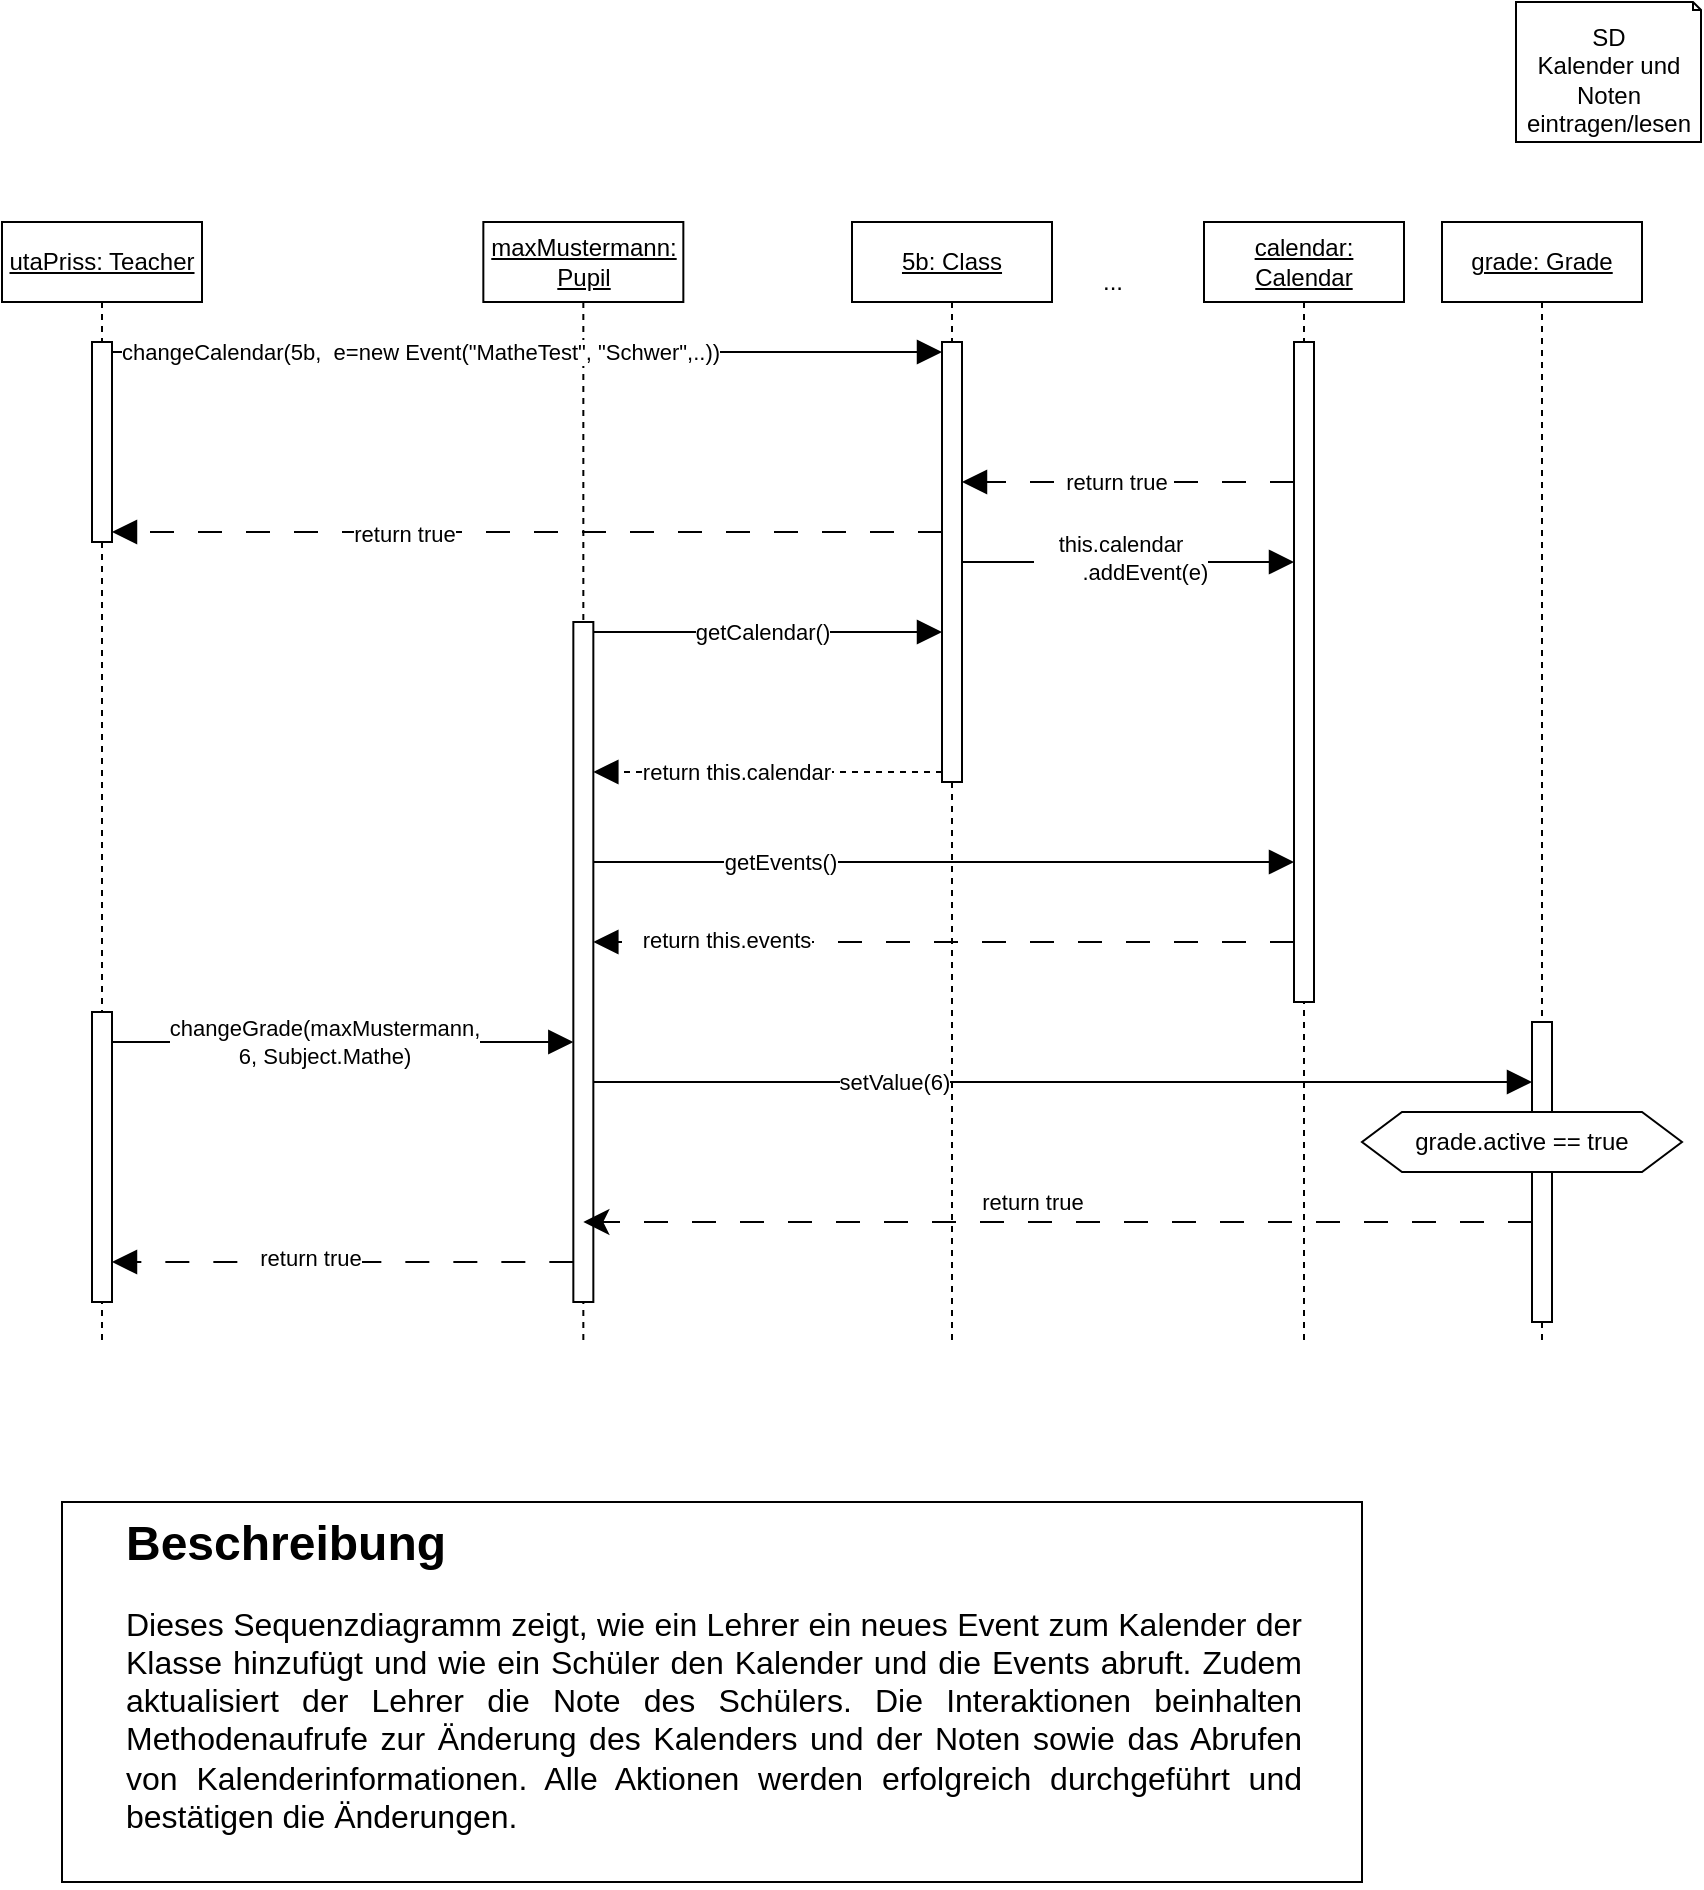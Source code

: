 <mxfile version="24.2.5" type="github">
  <diagram name="Page-1" id="lqil6zeCuKkwjWcCTeRo">
    <mxGraphModel dx="3088" dy="921" grid="1" gridSize="10" guides="1" tooltips="1" connect="1" arrows="1" fold="1" page="1" pageScale="1" pageWidth="850" pageHeight="1100" math="0" shadow="0">
      <root>
        <mxCell id="0" />
        <mxCell id="1" parent="0" />
        <mxCell id="LGZqytboxsc6lPR2mBcq-13" value="SD&lt;div&gt;Kalender und Noten&lt;/div&gt;&lt;div&gt;eintragen/lesen&lt;/div&gt;" style="shape=note2;boundedLbl=1;whiteSpace=wrap;html=1;size=4;verticalAlign=top;align=center;" parent="1" vertex="1">
          <mxGeometry x="-943" width="92.5" height="70" as="geometry" />
        </mxCell>
        <mxCell id="LGZqytboxsc6lPR2mBcq-44" value="&lt;u&gt;maxMustermann: Pupil&lt;/u&gt;" style="shape=umlLifeline;perimeter=lifelinePerimeter;whiteSpace=wrap;html=1;container=1;dropTarget=0;collapsible=0;recursiveResize=0;outlineConnect=0;portConstraint=eastwest;newEdgeStyle={&quot;edgeStyle&quot;:&quot;elbowEdgeStyle&quot;,&quot;elbow&quot;:&quot;vertical&quot;,&quot;curved&quot;:0,&quot;rounded&quot;:0};" parent="1" vertex="1">
          <mxGeometry x="-1459.33" y="110" width="100" height="560" as="geometry" />
        </mxCell>
        <mxCell id="LGZqytboxsc6lPR2mBcq-45" value="" style="html=1;points=[[0,0,0,0,5],[0,1,0,0,-5],[1,0,0,0,5],[1,1,0,0,-5]];perimeter=orthogonalPerimeter;outlineConnect=0;targetShapes=umlLifeline;portConstraint=eastwest;newEdgeStyle={&quot;curved&quot;:0,&quot;rounded&quot;:0};" parent="LGZqytboxsc6lPR2mBcq-44" vertex="1">
          <mxGeometry x="45" y="200" width="10" height="340" as="geometry" />
        </mxCell>
        <mxCell id="LGZqytboxsc6lPR2mBcq-48" value="&lt;u&gt;5b: Class&lt;/u&gt;" style="shape=umlLifeline;perimeter=lifelinePerimeter;whiteSpace=wrap;html=1;container=1;dropTarget=0;collapsible=0;recursiveResize=0;outlineConnect=0;portConstraint=eastwest;newEdgeStyle={&quot;edgeStyle&quot;:&quot;elbowEdgeStyle&quot;,&quot;elbow&quot;:&quot;vertical&quot;,&quot;curved&quot;:0,&quot;rounded&quot;:0};" parent="1" vertex="1">
          <mxGeometry x="-1275" y="110" width="100" height="560" as="geometry" />
        </mxCell>
        <mxCell id="LGZqytboxsc6lPR2mBcq-50" value="" style="html=1;points=[[0,0,0,0,5],[0,1,0,0,-5],[1,0,0,0,5],[1,1,0,0,-5]];perimeter=orthogonalPerimeter;outlineConnect=0;targetShapes=umlLifeline;portConstraint=eastwest;newEdgeStyle={&quot;curved&quot;:0,&quot;rounded&quot;:0};" parent="LGZqytboxsc6lPR2mBcq-48" vertex="1">
          <mxGeometry x="45" y="60" width="10" height="220" as="geometry" />
        </mxCell>
        <mxCell id="LGZqytboxsc6lPR2mBcq-55" style="edgeStyle=orthogonalEdgeStyle;rounded=0;orthogonalLoop=1;jettySize=auto;html=1;curved=0;endArrow=block;endFill=1;exitX=1;exitY=0;exitDx=0;exitDy=5;exitPerimeter=0;endSize=10;startSize=10;" parent="1" source="LGZqytboxsc6lPR2mBcq-45" target="LGZqytboxsc6lPR2mBcq-50" edge="1">
          <mxGeometry relative="1" as="geometry">
            <Array as="points">
              <mxPoint x="-1260" y="315" />
              <mxPoint x="-1260" y="315" />
            </Array>
            <mxPoint x="-1100" y="415" as="targetPoint" />
          </mxGeometry>
        </mxCell>
        <mxCell id="LGZqytboxsc6lPR2mBcq-56" value="getCalendar()" style="edgeLabel;html=1;align=center;verticalAlign=middle;resizable=0;points=[];" parent="LGZqytboxsc6lPR2mBcq-55" vertex="1" connectable="0">
          <mxGeometry x="-0.148" y="-2" relative="1" as="geometry">
            <mxPoint x="10" y="-2" as="offset" />
          </mxGeometry>
        </mxCell>
        <mxCell id="LGZqytboxsc6lPR2mBcq-57" style="edgeStyle=orthogonalEdgeStyle;rounded=0;orthogonalLoop=1;jettySize=auto;html=1;curved=0;dashed=1;endArrow=block;endFill=1;exitX=0;exitY=1;exitDx=0;exitDy=-5;exitPerimeter=0;endSize=10;startSize=10;" parent="1" source="LGZqytboxsc6lPR2mBcq-50" target="LGZqytboxsc6lPR2mBcq-45" edge="1">
          <mxGeometry relative="1" as="geometry">
            <Array as="points">
              <mxPoint x="-1230" y="385" />
              <mxPoint x="-1230" y="385" />
            </Array>
          </mxGeometry>
        </mxCell>
        <mxCell id="LGZqytboxsc6lPR2mBcq-58" value="return this.calendar" style="edgeLabel;html=1;align=center;verticalAlign=middle;resizable=0;points=[];" parent="LGZqytboxsc6lPR2mBcq-57" vertex="1" connectable="0">
          <mxGeometry x="0.097" relative="1" as="geometry">
            <mxPoint x="-8" as="offset" />
          </mxGeometry>
        </mxCell>
        <mxCell id="LGZqytboxsc6lPR2mBcq-59" value="&lt;u&gt;calendar: Calendar&lt;/u&gt;" style="shape=umlLifeline;perimeter=lifelinePerimeter;whiteSpace=wrap;html=1;container=1;dropTarget=0;collapsible=0;recursiveResize=0;outlineConnect=0;portConstraint=eastwest;newEdgeStyle={&quot;edgeStyle&quot;:&quot;elbowEdgeStyle&quot;,&quot;elbow&quot;:&quot;vertical&quot;,&quot;curved&quot;:0,&quot;rounded&quot;:0};" parent="1" vertex="1">
          <mxGeometry x="-1099" y="110" width="100" height="560" as="geometry" />
        </mxCell>
        <mxCell id="LGZqytboxsc6lPR2mBcq-60" value="" style="html=1;points=[[0,0,0,0,5],[0,1,0,0,-5],[1,0,0,0,5],[1,1,0,0,-5]];perimeter=orthogonalPerimeter;outlineConnect=0;targetShapes=umlLifeline;portConstraint=eastwest;newEdgeStyle={&quot;curved&quot;:0,&quot;rounded&quot;:0};" parent="LGZqytboxsc6lPR2mBcq-59" vertex="1">
          <mxGeometry x="45" y="60" width="10" height="330" as="geometry" />
        </mxCell>
        <mxCell id="LGZqytboxsc6lPR2mBcq-64" style="edgeStyle=orthogonalEdgeStyle;rounded=0;orthogonalLoop=1;jettySize=auto;html=1;curved=0;endArrow=block;endFill=1;endSize=10;startSize=10;" parent="1" source="LGZqytboxsc6lPR2mBcq-45" target="LGZqytboxsc6lPR2mBcq-60" edge="1">
          <mxGeometry relative="1" as="geometry">
            <Array as="points">
              <mxPoint x="-1090" y="430" />
              <mxPoint x="-1090" y="430" />
            </Array>
          </mxGeometry>
        </mxCell>
        <mxCell id="LGZqytboxsc6lPR2mBcq-65" value="getEvents()" style="edgeLabel;html=1;align=center;verticalAlign=middle;resizable=0;points=[];" parent="LGZqytboxsc6lPR2mBcq-64" vertex="1" connectable="0">
          <mxGeometry x="-0.305" y="2" relative="1" as="geometry">
            <mxPoint x="-28" y="2" as="offset" />
          </mxGeometry>
        </mxCell>
        <mxCell id="LGZqytboxsc6lPR2mBcq-66" value="&lt;u&gt;utaPriss: Teacher&lt;/u&gt;" style="shape=umlLifeline;perimeter=lifelinePerimeter;whiteSpace=wrap;html=1;container=1;dropTarget=0;collapsible=0;recursiveResize=0;outlineConnect=0;portConstraint=eastwest;newEdgeStyle={&quot;edgeStyle&quot;:&quot;elbowEdgeStyle&quot;,&quot;elbow&quot;:&quot;vertical&quot;,&quot;curved&quot;:0,&quot;rounded&quot;:0};" parent="1" vertex="1">
          <mxGeometry x="-1700" y="110" width="100" height="560" as="geometry" />
        </mxCell>
        <mxCell id="LGZqytboxsc6lPR2mBcq-67" value="" style="html=1;points=[[0,0,0,0,5],[0,1,0,0,-5],[1,0,0,0,5],[1,1,0,0,-5]];perimeter=orthogonalPerimeter;outlineConnect=0;targetShapes=umlLifeline;portConstraint=eastwest;newEdgeStyle={&quot;curved&quot;:0,&quot;rounded&quot;:0};" parent="LGZqytboxsc6lPR2mBcq-66" vertex="1">
          <mxGeometry x="45" y="60" width="10" height="100" as="geometry" />
        </mxCell>
        <mxCell id="LGZqytboxsc6lPR2mBcq-19" value="" style="html=1;points=[[0,0,0,0,5],[0,1,0,0,-5],[1,0,0,0,5],[1,1,0,0,-5]];perimeter=orthogonalPerimeter;outlineConnect=0;targetShapes=umlLifeline;portConstraint=eastwest;newEdgeStyle={&quot;curved&quot;:0,&quot;rounded&quot;:0};" parent="LGZqytboxsc6lPR2mBcq-66" vertex="1">
          <mxGeometry x="45" y="395" width="10" height="145" as="geometry" />
        </mxCell>
        <mxCell id="LGZqytboxsc6lPR2mBcq-69" style="edgeStyle=orthogonalEdgeStyle;rounded=0;orthogonalLoop=1;jettySize=auto;html=1;curved=0;entryX=0;entryY=0;entryDx=0;entryDy=5;entryPerimeter=0;endArrow=block;endFill=1;endSize=10;startSize=10;" parent="1" source="LGZqytboxsc6lPR2mBcq-67" target="LGZqytboxsc6lPR2mBcq-50" edge="1">
          <mxGeometry relative="1" as="geometry">
            <Array as="points">
              <mxPoint x="-1310" y="175" />
              <mxPoint x="-1310" y="175" />
            </Array>
          </mxGeometry>
        </mxCell>
        <mxCell id="LGZqytboxsc6lPR2mBcq-70" value="changeCalendar(5b,&amp;nbsp; e=new Event(&quot;MatheTest&quot;, &quot;Schwer&quot;,..))" style="edgeLabel;html=1;align=center;verticalAlign=middle;resizable=0;points=[];" parent="LGZqytboxsc6lPR2mBcq-69" vertex="1" connectable="0">
          <mxGeometry x="-0.071" relative="1" as="geometry">
            <mxPoint x="-39" as="offset" />
          </mxGeometry>
        </mxCell>
        <mxCell id="LGZqytboxsc6lPR2mBcq-71" style="edgeStyle=orthogonalEdgeStyle;rounded=0;orthogonalLoop=1;jettySize=auto;html=1;curved=0;endArrow=block;endFill=1;endSize=10;startSize=10;" parent="1" source="LGZqytboxsc6lPR2mBcq-50" target="LGZqytboxsc6lPR2mBcq-60" edge="1">
          <mxGeometry relative="1" as="geometry">
            <Array as="points">
              <mxPoint x="-1050" y="200" />
              <mxPoint x="-1050" y="200" />
            </Array>
            <mxPoint x="-970" y="190" as="targetPoint" />
          </mxGeometry>
        </mxCell>
        <mxCell id="LGZqytboxsc6lPR2mBcq-72" value="this.calendar&lt;div&gt;&lt;span style=&quot;white-space: pre;&quot;&gt;&#x9;&lt;/span&gt;.addEvent(e)&lt;/div&gt;" style="edgeLabel;html=1;align=center;verticalAlign=middle;resizable=0;points=[];" parent="LGZqytboxsc6lPR2mBcq-71" vertex="1" connectable="0">
          <mxGeometry x="-0.464" y="3" relative="1" as="geometry">
            <mxPoint x="34" y="1" as="offset" />
          </mxGeometry>
        </mxCell>
        <mxCell id="LGZqytboxsc6lPR2mBcq-73" style="edgeStyle=orthogonalEdgeStyle;rounded=0;orthogonalLoop=1;jettySize=auto;html=1;curved=0;endArrow=block;endFill=1;dashed=1;dashPattern=12 12;endSize=10;startSize=10;" parent="1" source="LGZqytboxsc6lPR2mBcq-60" target="LGZqytboxsc6lPR2mBcq-50" edge="1">
          <mxGeometry relative="1" as="geometry">
            <Array as="points">
              <mxPoint x="-1060" y="240" />
              <mxPoint x="-1060" y="240" />
            </Array>
          </mxGeometry>
        </mxCell>
        <mxCell id="LGZqytboxsc6lPR2mBcq-76" value="return true" style="edgeLabel;html=1;align=center;verticalAlign=middle;resizable=0;points=[];" parent="LGZqytboxsc6lPR2mBcq-73" vertex="1" connectable="0">
          <mxGeometry x="0.225" y="3" relative="1" as="geometry">
            <mxPoint x="12" y="-3" as="offset" />
          </mxGeometry>
        </mxCell>
        <mxCell id="LGZqytboxsc6lPR2mBcq-74" value="..." style="text;html=1;align=center;verticalAlign=middle;resizable=0;points=[];autosize=1;strokeColor=none;fillColor=none;" parent="1" vertex="1">
          <mxGeometry x="-1160" y="125" width="30" height="30" as="geometry" />
        </mxCell>
        <mxCell id="LGZqytboxsc6lPR2mBcq-77" style="edgeStyle=orthogonalEdgeStyle;rounded=0;orthogonalLoop=1;jettySize=auto;html=1;curved=0;endArrow=block;endFill=1;dashed=1;entryX=1;entryY=1;entryDx=0;entryDy=-5;entryPerimeter=0;dashPattern=12 12;endSize=10;startSize=10;" parent="1" source="LGZqytboxsc6lPR2mBcq-50" target="LGZqytboxsc6lPR2mBcq-67" edge="1">
          <mxGeometry relative="1" as="geometry">
            <Array as="points">
              <mxPoint x="-1300" y="265" />
              <mxPoint x="-1300" y="265" />
            </Array>
          </mxGeometry>
        </mxCell>
        <mxCell id="LGZqytboxsc6lPR2mBcq-78" value="return true" style="edgeLabel;html=1;align=center;verticalAlign=middle;resizable=0;points=[];" parent="LGZqytboxsc6lPR2mBcq-77" vertex="1" connectable="0">
          <mxGeometry x="-0.005" y="1" relative="1" as="geometry">
            <mxPoint x="-63" as="offset" />
          </mxGeometry>
        </mxCell>
        <mxCell id="LGZqytboxsc6lPR2mBcq-79" style="edgeStyle=orthogonalEdgeStyle;rounded=0;orthogonalLoop=1;jettySize=auto;html=1;curved=0;endArrow=block;endFill=1;dashed=1;dashPattern=12 12;endSize=10;startSize=10;" parent="1" source="LGZqytboxsc6lPR2mBcq-60" target="LGZqytboxsc6lPR2mBcq-45" edge="1">
          <mxGeometry relative="1" as="geometry">
            <mxPoint x="-1250" y="470" as="targetPoint" />
            <Array as="points">
              <mxPoint x="-1100" y="470" />
              <mxPoint x="-1100" y="470" />
            </Array>
          </mxGeometry>
        </mxCell>
        <mxCell id="LGZqytboxsc6lPR2mBcq-80" value="return this.events" style="edgeLabel;html=1;align=center;verticalAlign=middle;resizable=0;points=[];" parent="LGZqytboxsc6lPR2mBcq-79" vertex="1" connectable="0">
          <mxGeometry x="-0.09" y="-1" relative="1" as="geometry">
            <mxPoint x="-125" as="offset" />
          </mxGeometry>
        </mxCell>
        <mxCell id="LGZqytboxsc6lPR2mBcq-22" style="edgeStyle=orthogonalEdgeStyle;rounded=0;orthogonalLoop=1;jettySize=auto;html=1;curved=0;endArrow=block;endFill=1;endSize=10;startSize=10;" parent="1" source="LGZqytboxsc6lPR2mBcq-19" target="LGZqytboxsc6lPR2mBcq-45" edge="1">
          <mxGeometry relative="1" as="geometry">
            <mxPoint x="-950" y="700" as="targetPoint" />
            <Array as="points">
              <mxPoint x="-1580" y="520" />
              <mxPoint x="-1580" y="520" />
            </Array>
          </mxGeometry>
        </mxCell>
        <mxCell id="LGZqytboxsc6lPR2mBcq-23" value="changeGrade(maxMustermann,&lt;div&gt;6, Subject.Mathe)&lt;/div&gt;" style="edgeLabel;html=1;align=center;verticalAlign=middle;resizable=0;points=[];" parent="LGZqytboxsc6lPR2mBcq-22" vertex="1" connectable="0">
          <mxGeometry x="-0.484" relative="1" as="geometry">
            <mxPoint x="46" as="offset" />
          </mxGeometry>
        </mxCell>
        <mxCell id="LGZqytboxsc6lPR2mBcq-81" value="&lt;u&gt;grade: Grade&lt;/u&gt;" style="shape=umlLifeline;perimeter=lifelinePerimeter;whiteSpace=wrap;html=1;container=1;dropTarget=0;collapsible=0;recursiveResize=0;outlineConnect=0;portConstraint=eastwest;newEdgeStyle={&quot;edgeStyle&quot;:&quot;elbowEdgeStyle&quot;,&quot;elbow&quot;:&quot;vertical&quot;,&quot;curved&quot;:0,&quot;rounded&quot;:0};" parent="1" vertex="1">
          <mxGeometry x="-980" y="110" width="100" height="560" as="geometry" />
        </mxCell>
        <mxCell id="LGZqytboxsc6lPR2mBcq-82" value="" style="html=1;points=[[0,0,0,0,5],[0,1,0,0,-5],[1,0,0,0,5],[1,1,0,0,-5]];perimeter=orthogonalPerimeter;outlineConnect=0;targetShapes=umlLifeline;portConstraint=eastwest;newEdgeStyle={&quot;curved&quot;:0,&quot;rounded&quot;:0};" parent="LGZqytboxsc6lPR2mBcq-81" vertex="1">
          <mxGeometry x="45" y="400" width="10" height="150" as="geometry" />
        </mxCell>
        <mxCell id="LGZqytboxsc6lPR2mBcq-88" style="edgeStyle=orthogonalEdgeStyle;rounded=0;orthogonalLoop=1;jettySize=auto;html=1;curved=0;endArrow=block;endFill=1;endSize=10;startSize=10;" parent="1" source="LGZqytboxsc6lPR2mBcq-45" target="LGZqytboxsc6lPR2mBcq-82" edge="1">
          <mxGeometry relative="1" as="geometry">
            <Array as="points">
              <mxPoint x="-950" y="540" />
              <mxPoint x="-950" y="540" />
            </Array>
            <mxPoint x="-1360" y="540" as="sourcePoint" />
            <mxPoint x="-800" y="540" as="targetPoint" />
          </mxGeometry>
        </mxCell>
        <mxCell id="LGZqytboxsc6lPR2mBcq-89" value="setValue(6)" style="edgeLabel;html=1;align=center;verticalAlign=middle;resizable=0;points=[];" parent="LGZqytboxsc6lPR2mBcq-88" vertex="1" connectable="0">
          <mxGeometry x="-0.172" y="-1" relative="1" as="geometry">
            <mxPoint x="-44" y="-1" as="offset" />
          </mxGeometry>
        </mxCell>
        <mxCell id="LGZqytboxsc6lPR2mBcq-92" style="edgeStyle=orthogonalEdgeStyle;rounded=0;orthogonalLoop=1;jettySize=auto;html=1;curved=0;endArrow=block;endFill=1;dashed=1;dashPattern=12 12;endSize=10;startSize=10;" parent="1" source="LGZqytboxsc6lPR2mBcq-45" target="LGZqytboxsc6lPR2mBcq-19" edge="1">
          <mxGeometry relative="1" as="geometry">
            <mxPoint x="-1410" y="750" as="targetPoint" />
            <Array as="points">
              <mxPoint x="-1530" y="630" />
              <mxPoint x="-1530" y="630" />
            </Array>
          </mxGeometry>
        </mxCell>
        <mxCell id="LGZqytboxsc6lPR2mBcq-93" value="return true" style="edgeLabel;html=1;align=center;verticalAlign=middle;resizable=0;points=[];" parent="LGZqytboxsc6lPR2mBcq-92" vertex="1" connectable="0">
          <mxGeometry x="0.144" y="-2" relative="1" as="geometry">
            <mxPoint as="offset" />
          </mxGeometry>
        </mxCell>
        <mxCell id="LGZqytboxsc6lPR2mBcq-95" value="grade.active == true" style="shape=hexagon;perimeter=hexagonPerimeter2;whiteSpace=wrap;html=1;fixedSize=1;" parent="1" vertex="1">
          <mxGeometry x="-1020" y="555" width="160" height="30" as="geometry" />
        </mxCell>
        <mxCell id="HVyW2HjTPRe6w9ZBWH31-2" value="" style="rounded=0;whiteSpace=wrap;html=1;" parent="1" vertex="1">
          <mxGeometry x="-1670" y="750" width="650" height="190" as="geometry" />
        </mxCell>
        <mxCell id="HVyW2HjTPRe6w9ZBWH31-3" value="&lt;h1 style=&quot;margin-top: 0px;&quot;&gt;&lt;span style=&quot;background-color: initial;&quot;&gt;&lt;font style=&quot;font-size: 24px;&quot;&gt;Beschreibung&lt;/font&gt;&lt;/span&gt;&lt;/h1&gt;&lt;div style=&quot;text-align: justify;&quot;&gt;&lt;span style=&quot;background-color: initial;&quot;&gt;&lt;font size=&quot;3&quot;&gt;Dieses Sequenzdiagramm zeigt, wie ein Lehrer ein neues Event zum Kalender der Klasse hinzufügt und wie ein Schüler den Kalender und die Events abruft. Zudem aktualisiert der Lehrer die Note des Schülers. Die Interaktionen beinhalten Methodenaufrufe zur Änderung des Kalenders und der Noten sowie das Abrufen von Kalenderinformationen. Alle Aktionen werden erfolgreich durchgeführt und bestätigen die Änderungen.&lt;/font&gt;&lt;br&gt;&lt;/span&gt;&lt;/div&gt;" style="text;html=1;whiteSpace=wrap;overflow=hidden;rounded=0;" parent="1" vertex="1">
          <mxGeometry x="-1640" y="750" width="590" height="190" as="geometry" />
        </mxCell>
        <mxCell id="SVZC54sk3JSVgAa1kv6Z-1" style="edgeStyle=orthogonalEdgeStyle;rounded=0;orthogonalLoop=1;jettySize=auto;html=1;curved=0;dashed=1;dashPattern=12 12;endSize=10;startSize=10;" edge="1" parent="1" source="LGZqytboxsc6lPR2mBcq-82" target="LGZqytboxsc6lPR2mBcq-44">
          <mxGeometry relative="1" as="geometry">
            <Array as="points">
              <mxPoint x="-1020" y="610" />
              <mxPoint x="-1020" y="610" />
            </Array>
          </mxGeometry>
        </mxCell>
        <mxCell id="SVZC54sk3JSVgAa1kv6Z-2" value="return true" style="edgeLabel;html=1;align=center;verticalAlign=middle;resizable=0;points=[];" vertex="1" connectable="0" parent="SVZC54sk3JSVgAa1kv6Z-1">
          <mxGeometry x="0.005" y="-1" relative="1" as="geometry">
            <mxPoint x="-12" y="-9" as="offset" />
          </mxGeometry>
        </mxCell>
      </root>
    </mxGraphModel>
  </diagram>
</mxfile>
